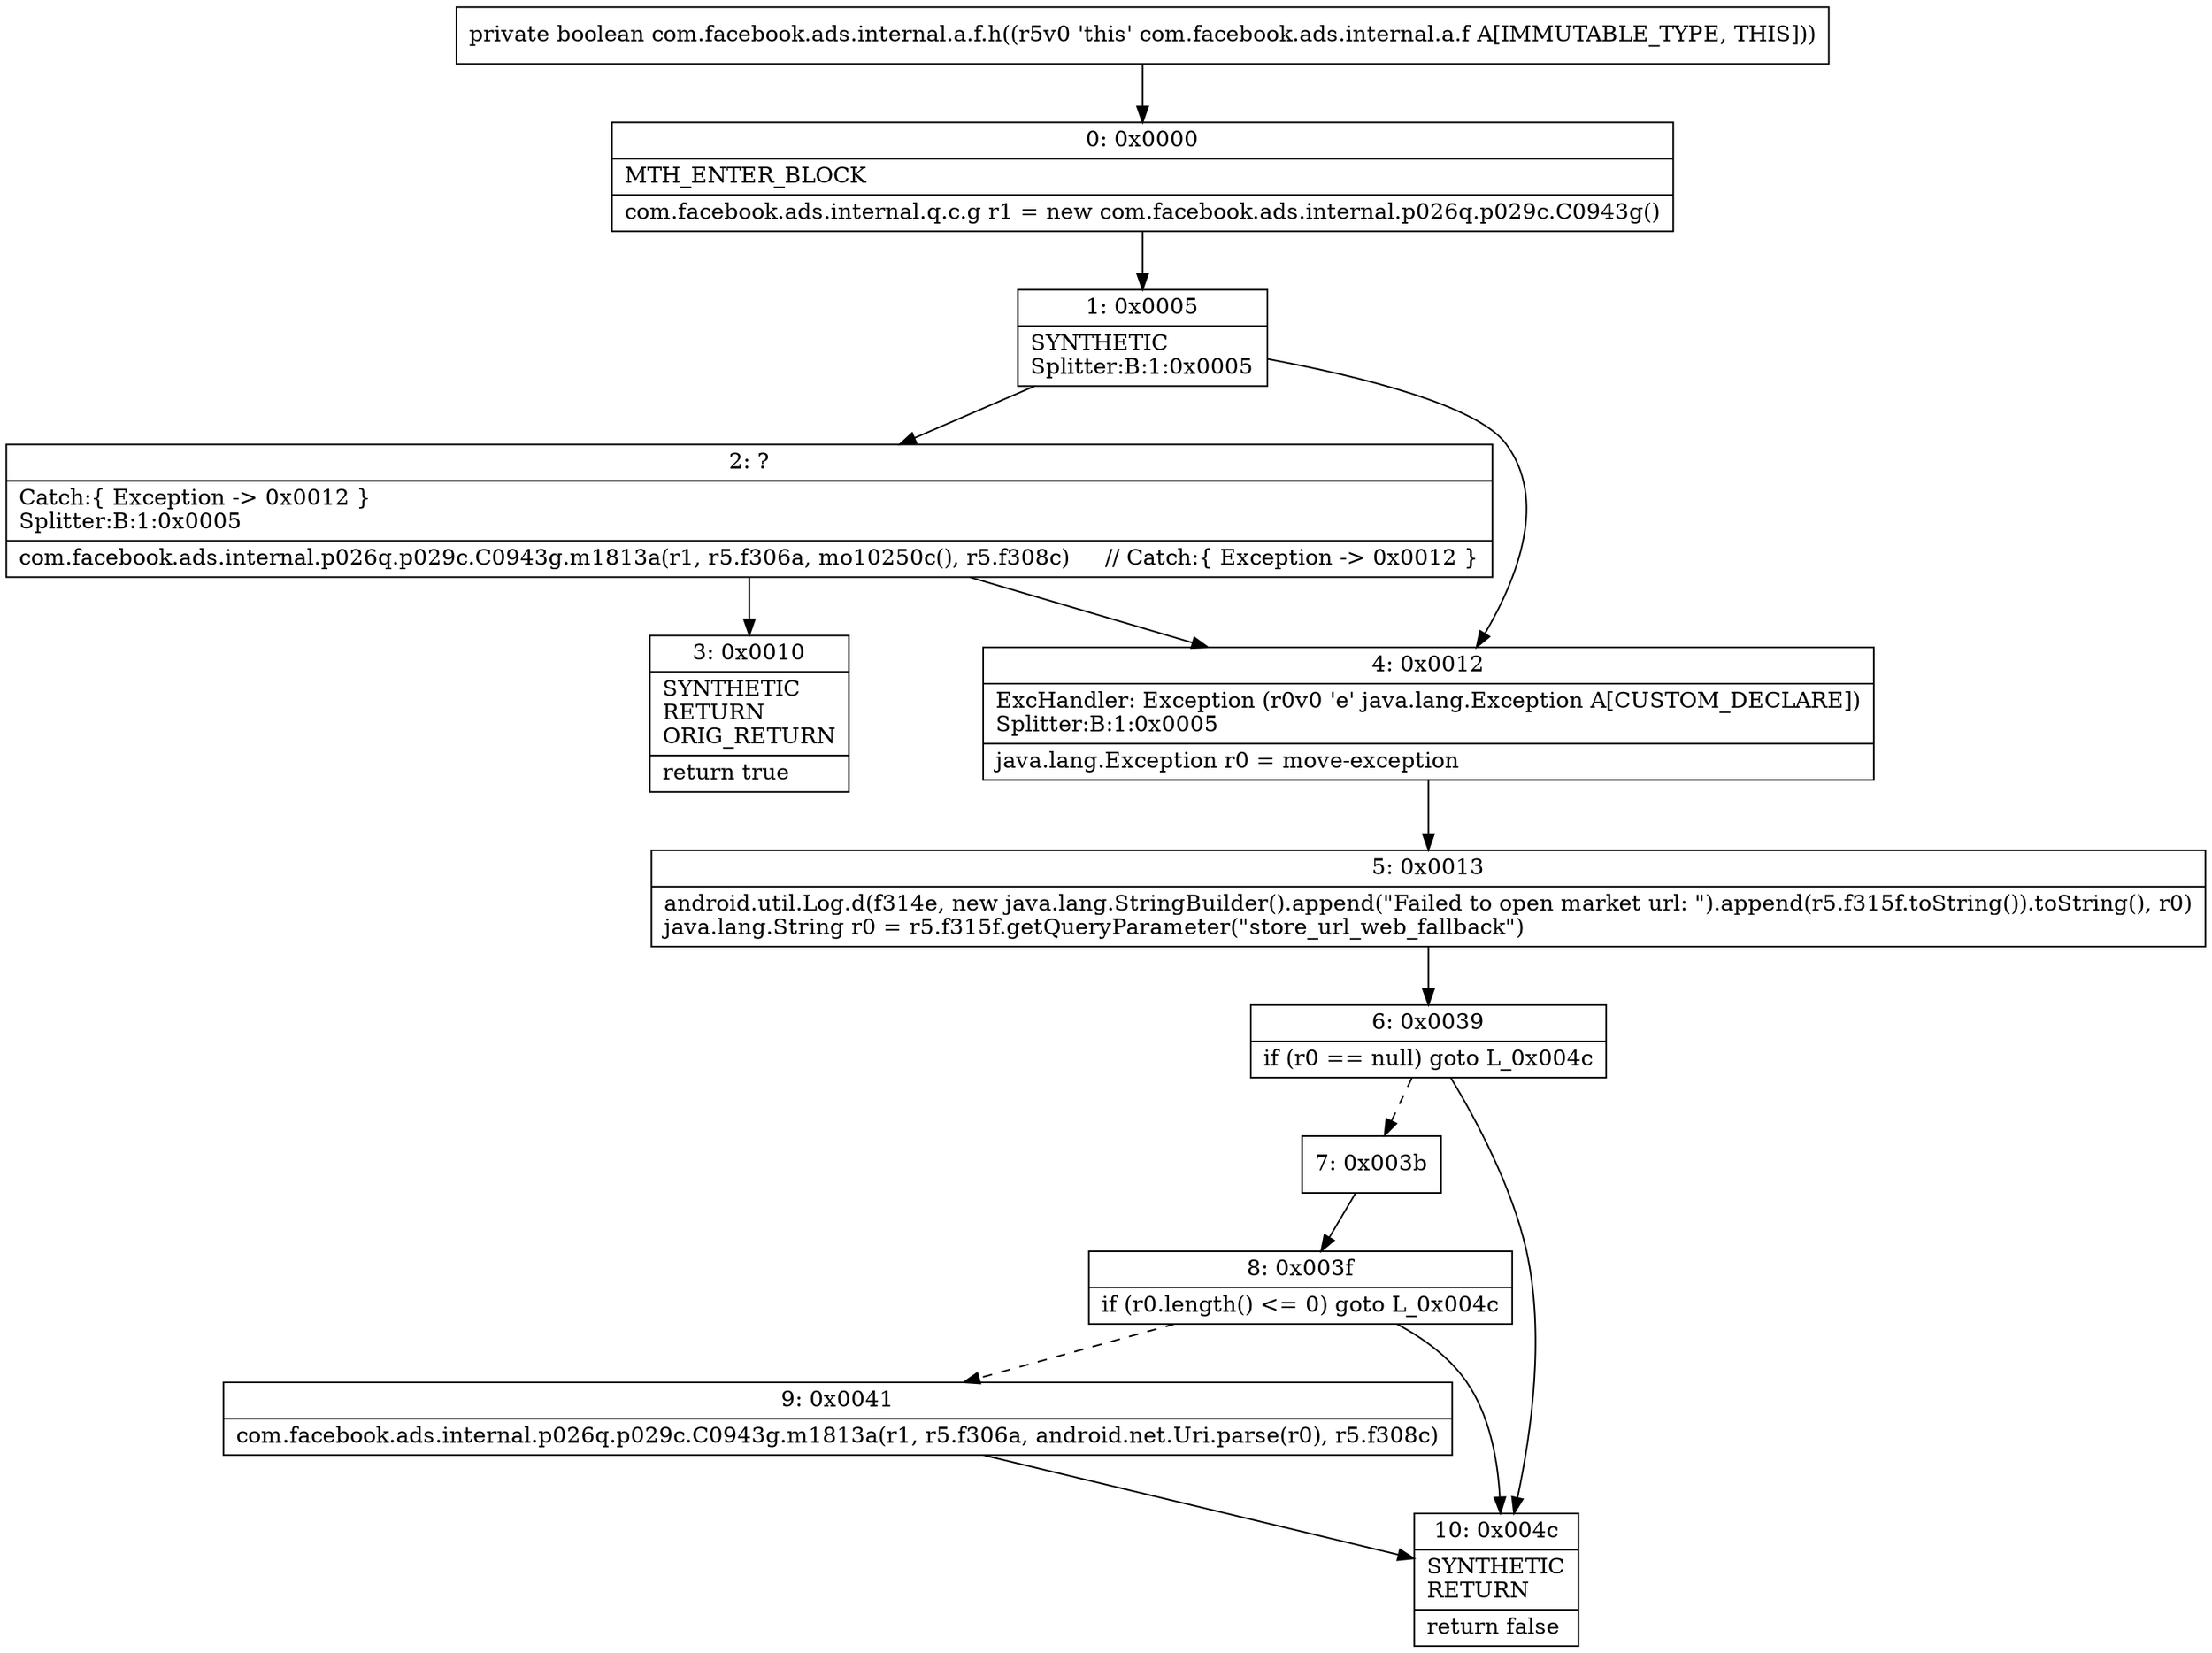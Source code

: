 digraph "CFG forcom.facebook.ads.internal.a.f.h()Z" {
Node_0 [shape=record,label="{0\:\ 0x0000|MTH_ENTER_BLOCK\l|com.facebook.ads.internal.q.c.g r1 = new com.facebook.ads.internal.p026q.p029c.C0943g()\l}"];
Node_1 [shape=record,label="{1\:\ 0x0005|SYNTHETIC\lSplitter:B:1:0x0005\l}"];
Node_2 [shape=record,label="{2\:\ ?|Catch:\{ Exception \-\> 0x0012 \}\lSplitter:B:1:0x0005\l|com.facebook.ads.internal.p026q.p029c.C0943g.m1813a(r1, r5.f306a, mo10250c(), r5.f308c)     \/\/ Catch:\{ Exception \-\> 0x0012 \}\l}"];
Node_3 [shape=record,label="{3\:\ 0x0010|SYNTHETIC\lRETURN\lORIG_RETURN\l|return true\l}"];
Node_4 [shape=record,label="{4\:\ 0x0012|ExcHandler: Exception (r0v0 'e' java.lang.Exception A[CUSTOM_DECLARE])\lSplitter:B:1:0x0005\l|java.lang.Exception r0 = move\-exception\l}"];
Node_5 [shape=record,label="{5\:\ 0x0013|android.util.Log.d(f314e, new java.lang.StringBuilder().append(\"Failed to open market url: \").append(r5.f315f.toString()).toString(), r0)\ljava.lang.String r0 = r5.f315f.getQueryParameter(\"store_url_web_fallback\")\l}"];
Node_6 [shape=record,label="{6\:\ 0x0039|if (r0 == null) goto L_0x004c\l}"];
Node_7 [shape=record,label="{7\:\ 0x003b}"];
Node_8 [shape=record,label="{8\:\ 0x003f|if (r0.length() \<= 0) goto L_0x004c\l}"];
Node_9 [shape=record,label="{9\:\ 0x0041|com.facebook.ads.internal.p026q.p029c.C0943g.m1813a(r1, r5.f306a, android.net.Uri.parse(r0), r5.f308c)\l}"];
Node_10 [shape=record,label="{10\:\ 0x004c|SYNTHETIC\lRETURN\l|return false\l}"];
MethodNode[shape=record,label="{private boolean com.facebook.ads.internal.a.f.h((r5v0 'this' com.facebook.ads.internal.a.f A[IMMUTABLE_TYPE, THIS])) }"];
MethodNode -> Node_0;
Node_0 -> Node_1;
Node_1 -> Node_2;
Node_1 -> Node_4;
Node_2 -> Node_3;
Node_2 -> Node_4;
Node_4 -> Node_5;
Node_5 -> Node_6;
Node_6 -> Node_7[style=dashed];
Node_6 -> Node_10;
Node_7 -> Node_8;
Node_8 -> Node_9[style=dashed];
Node_8 -> Node_10;
Node_9 -> Node_10;
}

